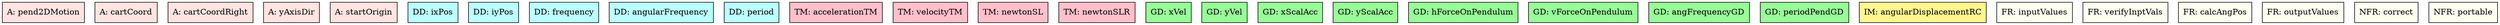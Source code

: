 digraph avsall {


	pend2DMotion	[shape=box, color=black, style=filled, fillcolor=mistyrose, label="A: pend2DMotion"];
	cartCoord	[shape=box, color=black, style=filled, fillcolor=mistyrose, label="A: cartCoord"];
	cartCoordRight	[shape=box, color=black, style=filled, fillcolor=mistyrose, label="A: cartCoordRight"];
	yAxisDir	[shape=box, color=black, style=filled, fillcolor=mistyrose, label="A: yAxisDir"];
	startOrigin	[shape=box, color=black, style=filled, fillcolor=mistyrose, label="A: startOrigin"];

	subgraph A {
	rank="same"
	{pend2DMotion, cartCoord, cartCoordRight, yAxisDir, startOrigin}
	}

	ixPos	[shape=box, color=black, style=filled, fillcolor=paleturquoise1, label="DD: ixPos"];
	iyPos	[shape=box, color=black, style=filled, fillcolor=paleturquoise1, label="DD: iyPos"];
	frequency	[shape=box, color=black, style=filled, fillcolor=paleturquoise1, label="DD: frequency"];
	angularFrequency	[shape=box, color=black, style=filled, fillcolor=paleturquoise1, label="DD: angularFrequency"];
	period	[shape=box, color=black, style=filled, fillcolor=paleturquoise1, label="DD: period"];

	subgraph DD {
	rank="same"
	{ixPos, iyPos, frequency, angularFrequency, period}
	}

	accelerationTM	[shape=box, color=black, style=filled, fillcolor=pink, label="TM: accelerationTM"];
	velocityTM	[shape=box, color=black, style=filled, fillcolor=pink, label="TM: velocityTM"];
	newtonSL	[shape=box, color=black, style=filled, fillcolor=pink, label="TM: newtonSL"];
	newtonSLR	[shape=box, color=black, style=filled, fillcolor=pink, label="TM: newtonSLR"];

	subgraph TM {
	rank="same"
	{accelerationTM, velocityTM, newtonSL, newtonSLR}
	}

	xVel	[shape=box, color=black, style=filled, fillcolor=palegreen, label="GD: xVel"];
	yVel	[shape=box, color=black, style=filled, fillcolor=palegreen, label="GD: yVel"];
	xScalAcc	[shape=box, color=black, style=filled, fillcolor=palegreen, label="GD: xScalAcc"];
	yScalAcc	[shape=box, color=black, style=filled, fillcolor=palegreen, label="GD: yScalAcc"];
	hForceOnPendulum	[shape=box, color=black, style=filled, fillcolor=palegreen, label="GD: hForceOnPendulum"];
	vForceOnPendulum	[shape=box, color=black, style=filled, fillcolor=palegreen, label="GD: vForceOnPendulum"];
	angFrequencyGD	[shape=box, color=black, style=filled, fillcolor=palegreen, label="GD: angFrequencyGD"];
	periodPendGD	[shape=box, color=black, style=filled, fillcolor=palegreen, label="GD: periodPendGD"];

	subgraph GD {
	rank="same"
	{xVel, yVel, xScalAcc, yScalAcc, hForceOnPendulum, vForceOnPendulum, angFrequencyGD, periodPendGD}
	}

	angularDisplacementRC	[shape=box, color=black, style=filled, fillcolor=khaki1, label="IM: angularDisplacementRC"];

	subgraph IM {
	rank="same"
	{angularDisplacementRC}
	}

	inputValues	[shape=box, color=black, style=filled, fillcolor=ivory, label="FR: inputValues"];
	verifyInptVals	[shape=box, color=black, style=filled, fillcolor=ivory, label="FR: verifyInptVals"];
	calcAngPos	[shape=box, color=black, style=filled, fillcolor=ivory, label="FR: calcAngPos"];
	outputValues	[shape=box, color=black, style=filled, fillcolor=ivory, label="FR: outputValues"];
	correct	[shape=box, color=black, style=filled, fillcolor=ivory, label="NFR: correct"];
	portable	[shape=box, color=black, style=filled, fillcolor=ivory, label="NFR: portable"];

	subgraph R {
	rank="same"
	{inputValues, verifyInptVals, calcAngPos, outputValues, correct, portable}
	}


	subgraph C {
	rank="same"
	{}
	}

}
